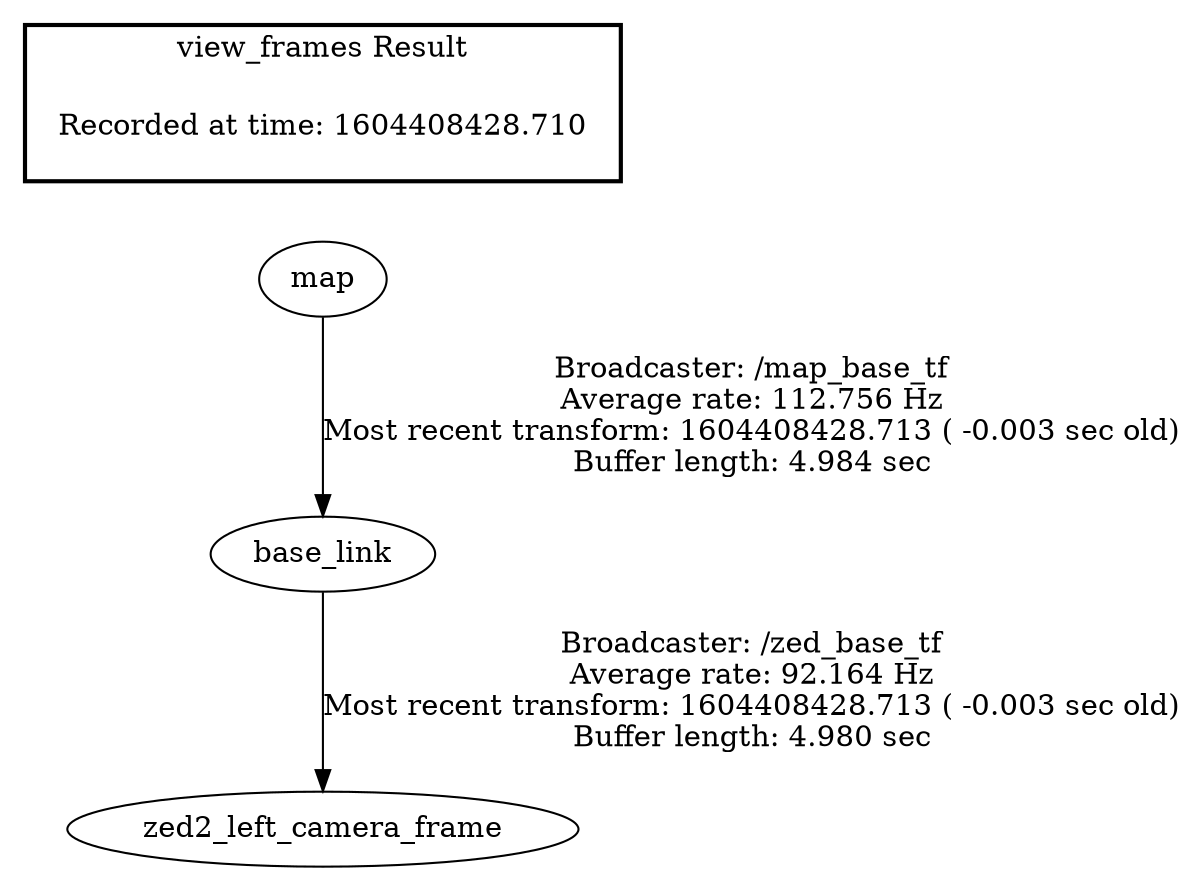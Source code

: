 digraph G {
"map" -> "base_link"[label="Broadcaster: /map_base_tf\nAverage rate: 112.756 Hz\nMost recent transform: 1604408428.713 ( -0.003 sec old)\nBuffer length: 4.984 sec\n"];
"base_link" -> "zed2_left_camera_frame"[label="Broadcaster: /zed_base_tf\nAverage rate: 92.164 Hz\nMost recent transform: 1604408428.713 ( -0.003 sec old)\nBuffer length: 4.980 sec\n"];
edge [style=invis];
 subgraph cluster_legend { style=bold; color=black; label ="view_frames Result";
"Recorded at time: 1604408428.710"[ shape=plaintext ] ;
 }->"map";
}